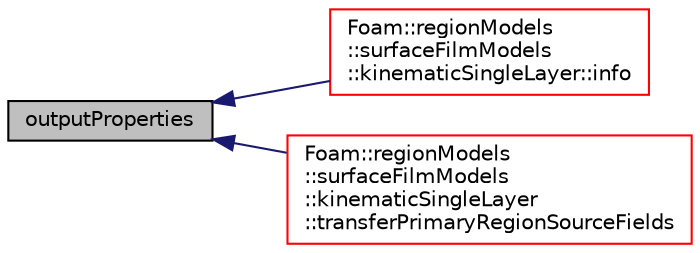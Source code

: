 digraph "outputProperties"
{
  bgcolor="transparent";
  edge [fontname="Helvetica",fontsize="10",labelfontname="Helvetica",labelfontsize="10"];
  node [fontname="Helvetica",fontsize="10",shape=record];
  rankdir="LR";
  Node830 [label="outputProperties",height=0.2,width=0.4,color="black", fillcolor="grey75", style="filled", fontcolor="black"];
  Node830 -> Node831 [dir="back",color="midnightblue",fontsize="10",style="solid",fontname="Helvetica"];
  Node831 [label="Foam::regionModels\l::surfaceFilmModels\l::kinematicSingleLayer::info",height=0.2,width=0.4,color="red",URL="$a30117.html#ac1b66fe77173de9e5e8542b2823d6071",tooltip="Provide some feedback. "];
  Node830 -> Node833 [dir="back",color="midnightblue",fontsize="10",style="solid",fontname="Helvetica"];
  Node833 [label="Foam::regionModels\l::surfaceFilmModels\l::kinematicSingleLayer\l::transferPrimaryRegionSourceFields",height=0.2,width=0.4,color="red",URL="$a30117.html#ad280476804f72e6d48d182e2d0814a46",tooltip="Transfer source fields from the primary region to the film region. "];
}
